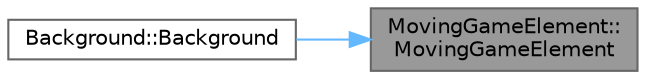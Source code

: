 digraph "MovingGameElement::MovingGameElement"
{
 // LATEX_PDF_SIZE
  bgcolor="transparent";
  edge [fontname=Helvetica,fontsize=10,labelfontname=Helvetica,labelfontsize=10];
  node [fontname=Helvetica,fontsize=10,shape=box,height=0.2,width=0.4];
  rankdir="RL";
  Node1 [id="Node000001",label="MovingGameElement::\lMovingGameElement",height=0.2,width=0.4,color="gray40", fillcolor="grey60", style="filled", fontcolor="black",tooltip="Constructs a MovingGameElement."];
  Node1 -> Node2 [id="edge1_Node000001_Node000002",dir="back",color="steelblue1",style="solid",tooltip=" "];
  Node2 [id="Node000002",label="Background::Background",height=0.2,width=0.4,color="grey40", fillcolor="white", style="filled",URL="$class_background.html#a8b6eec6da6feb0fc54814c44f90384c3",tooltip="Constructs a new Background object."];
}
